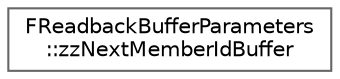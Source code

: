 digraph "Graphical Class Hierarchy"
{
 // INTERACTIVE_SVG=YES
 // LATEX_PDF_SIZE
  bgcolor="transparent";
  edge [fontname=Helvetica,fontsize=10,labelfontname=Helvetica,labelfontsize=10];
  node [fontname=Helvetica,fontsize=10,shape=box,height=0.2,width=0.4];
  rankdir="LR";
  Node0 [id="Node000000",label="FReadbackBufferParameters\l::zzNextMemberIdBuffer",height=0.2,width=0.4,color="grey40", fillcolor="white", style="filled",URL="$d7/d51/structFReadbackBufferParameters_1_1zzNextMemberIdBuffer.html",tooltip=" "];
}
